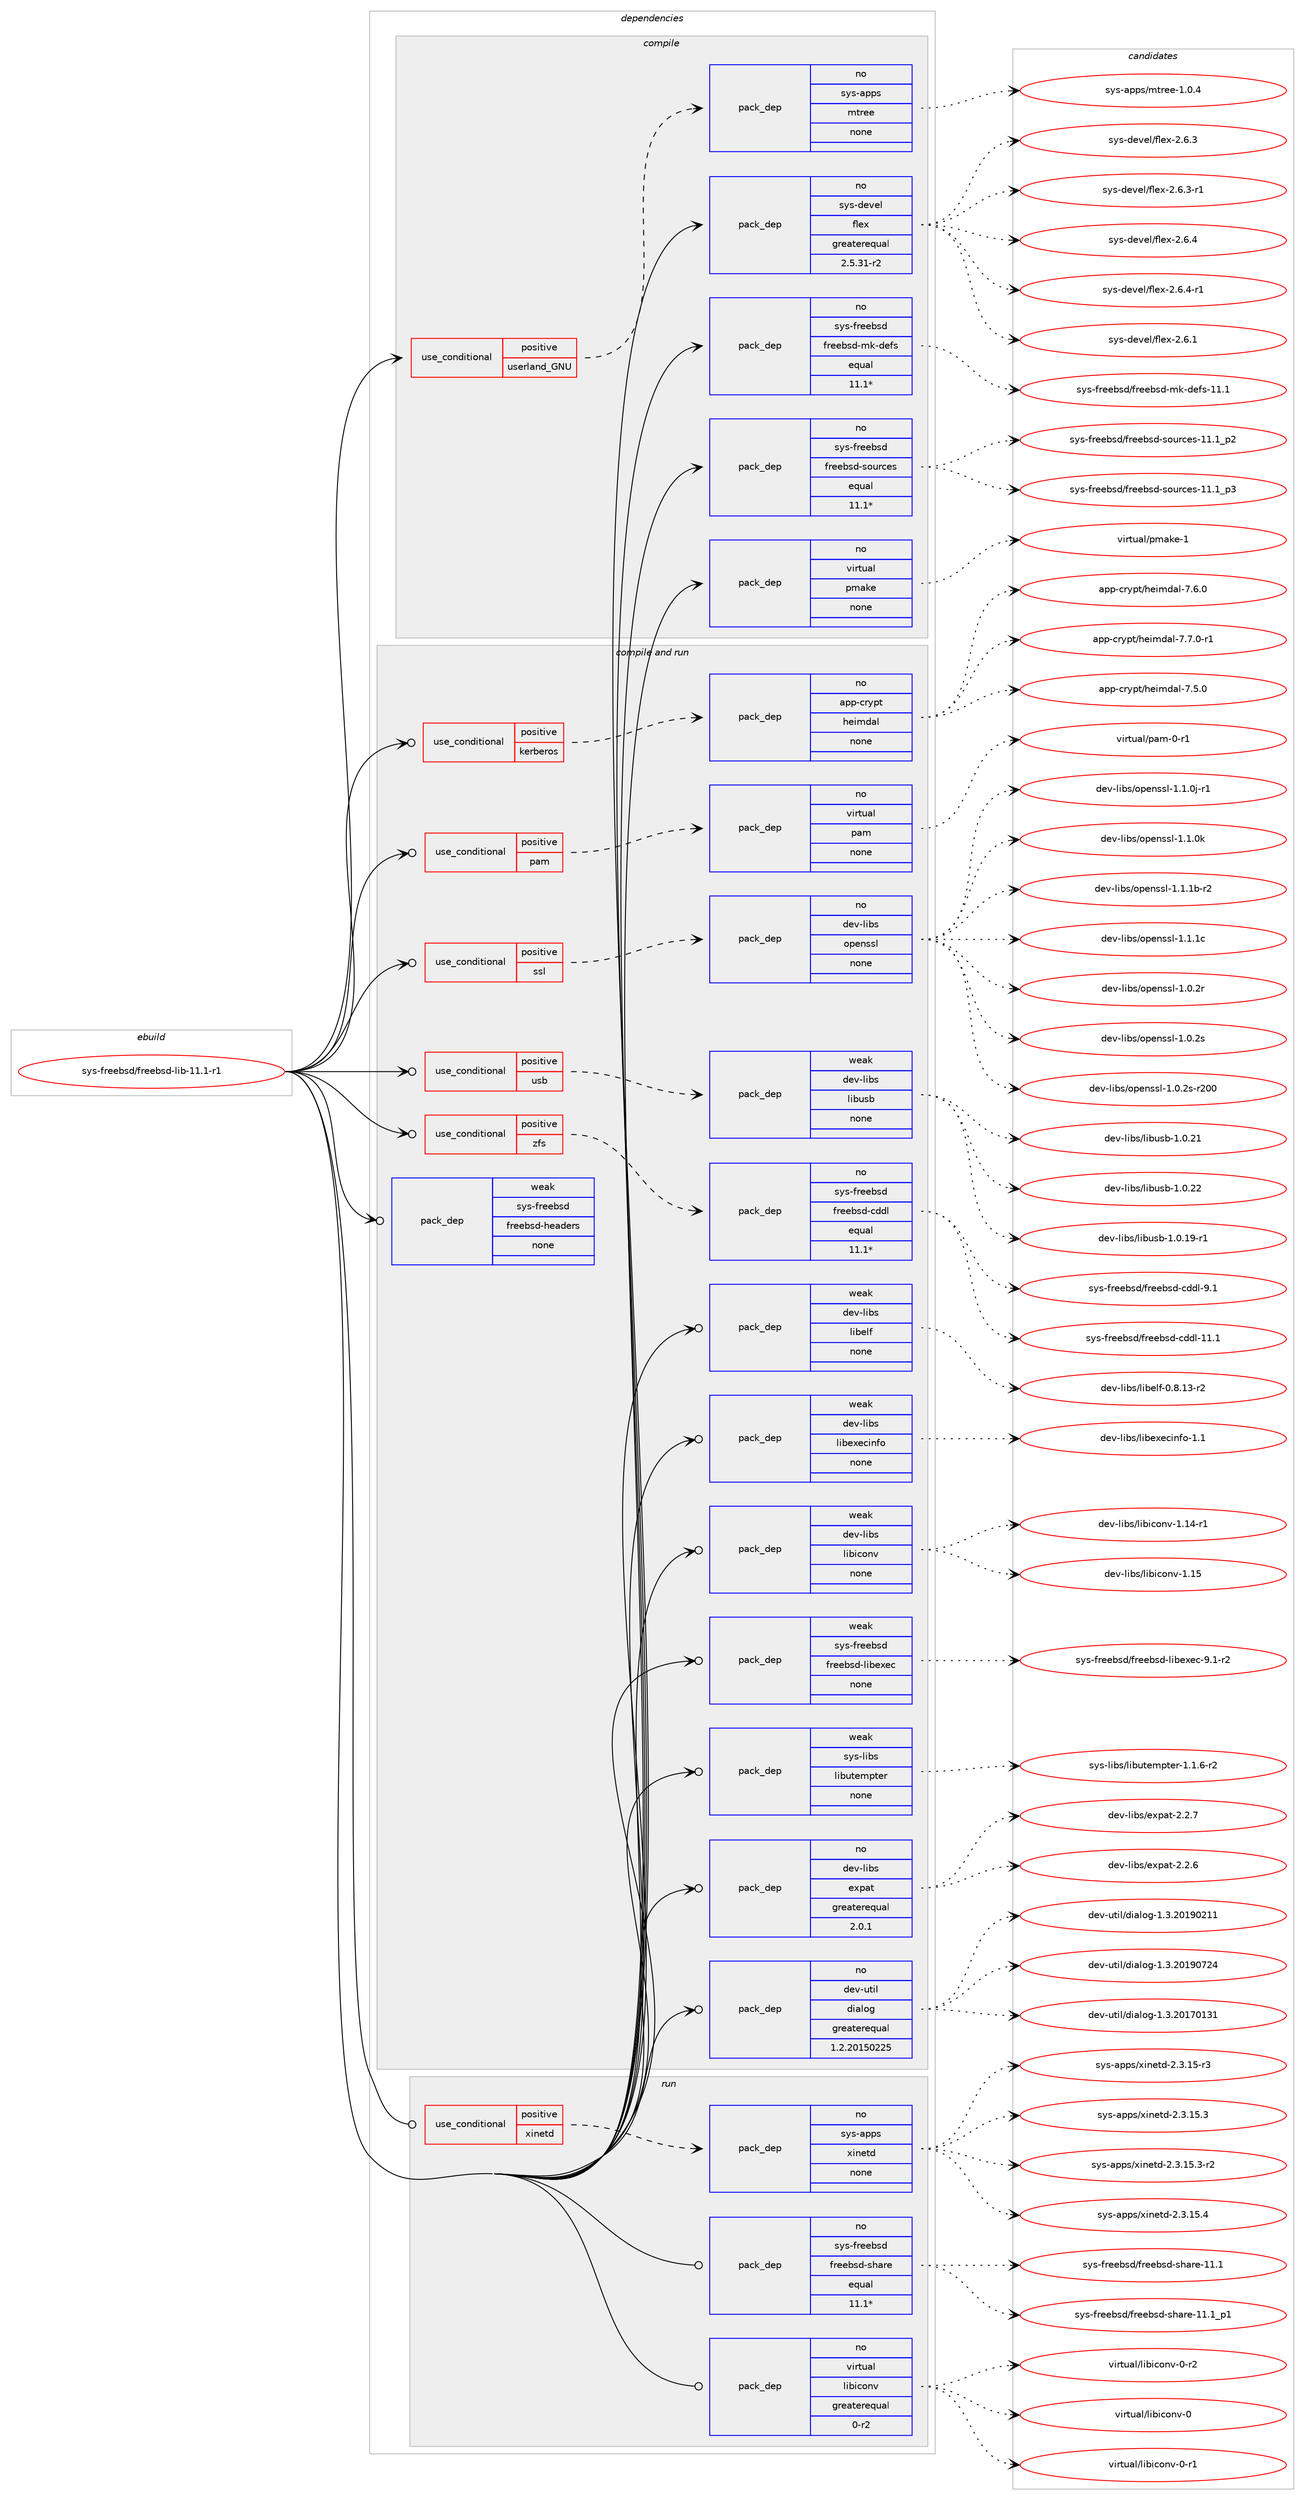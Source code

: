 digraph prolog {

# *************
# Graph options
# *************

newrank=true;
concentrate=true;
compound=true;
graph [rankdir=LR,fontname=Helvetica,fontsize=10,ranksep=1.5];#, ranksep=2.5, nodesep=0.2];
edge  [arrowhead=vee];
node  [fontname=Helvetica,fontsize=10];

# **********
# The ebuild
# **********

subgraph cluster_leftcol {
color=gray;
rank=same;
label=<<i>ebuild</i>>;
id [label="sys-freebsd/freebsd-lib-11.1-r1", color=red, width=4, href="../sys-freebsd/freebsd-lib-11.1-r1.svg"];
}

# ****************
# The dependencies
# ****************

subgraph cluster_midcol {
color=gray;
label=<<i>dependencies</i>>;
subgraph cluster_compile {
fillcolor="#eeeeee";
style=filled;
label=<<i>compile</i>>;
subgraph cond308 {
dependency1209 [label=<<TABLE BORDER="0" CELLBORDER="1" CELLSPACING="0" CELLPADDING="4"><TR><TD ROWSPAN="3" CELLPADDING="10">use_conditional</TD></TR><TR><TD>positive</TD></TR><TR><TD>userland_GNU</TD></TR></TABLE>>, shape=none, color=red];
subgraph pack888 {
dependency1210 [label=<<TABLE BORDER="0" CELLBORDER="1" CELLSPACING="0" CELLPADDING="4" WIDTH="220"><TR><TD ROWSPAN="6" CELLPADDING="30">pack_dep</TD></TR><TR><TD WIDTH="110">no</TD></TR><TR><TD>sys-apps</TD></TR><TR><TD>mtree</TD></TR><TR><TD>none</TD></TR><TR><TD></TD></TR></TABLE>>, shape=none, color=blue];
}
dependency1209:e -> dependency1210:w [weight=20,style="dashed",arrowhead="vee"];
}
id:e -> dependency1209:w [weight=20,style="solid",arrowhead="vee"];
subgraph pack889 {
dependency1211 [label=<<TABLE BORDER="0" CELLBORDER="1" CELLSPACING="0" CELLPADDING="4" WIDTH="220"><TR><TD ROWSPAN="6" CELLPADDING="30">pack_dep</TD></TR><TR><TD WIDTH="110">no</TD></TR><TR><TD>sys-devel</TD></TR><TR><TD>flex</TD></TR><TR><TD>greaterequal</TD></TR><TR><TD>2.5.31-r2</TD></TR></TABLE>>, shape=none, color=blue];
}
id:e -> dependency1211:w [weight=20,style="solid",arrowhead="vee"];
subgraph pack890 {
dependency1212 [label=<<TABLE BORDER="0" CELLBORDER="1" CELLSPACING="0" CELLPADDING="4" WIDTH="220"><TR><TD ROWSPAN="6" CELLPADDING="30">pack_dep</TD></TR><TR><TD WIDTH="110">no</TD></TR><TR><TD>sys-freebsd</TD></TR><TR><TD>freebsd-mk-defs</TD></TR><TR><TD>equal</TD></TR><TR><TD>11.1*</TD></TR></TABLE>>, shape=none, color=blue];
}
id:e -> dependency1212:w [weight=20,style="solid",arrowhead="vee"];
subgraph pack891 {
dependency1213 [label=<<TABLE BORDER="0" CELLBORDER="1" CELLSPACING="0" CELLPADDING="4" WIDTH="220"><TR><TD ROWSPAN="6" CELLPADDING="30">pack_dep</TD></TR><TR><TD WIDTH="110">no</TD></TR><TR><TD>sys-freebsd</TD></TR><TR><TD>freebsd-sources</TD></TR><TR><TD>equal</TD></TR><TR><TD>11.1*</TD></TR></TABLE>>, shape=none, color=blue];
}
id:e -> dependency1213:w [weight=20,style="solid",arrowhead="vee"];
subgraph pack892 {
dependency1214 [label=<<TABLE BORDER="0" CELLBORDER="1" CELLSPACING="0" CELLPADDING="4" WIDTH="220"><TR><TD ROWSPAN="6" CELLPADDING="30">pack_dep</TD></TR><TR><TD WIDTH="110">no</TD></TR><TR><TD>virtual</TD></TR><TR><TD>pmake</TD></TR><TR><TD>none</TD></TR><TR><TD></TD></TR></TABLE>>, shape=none, color=blue];
}
id:e -> dependency1214:w [weight=20,style="solid",arrowhead="vee"];
}
subgraph cluster_compileandrun {
fillcolor="#eeeeee";
style=filled;
label=<<i>compile and run</i>>;
subgraph cond309 {
dependency1215 [label=<<TABLE BORDER="0" CELLBORDER="1" CELLSPACING="0" CELLPADDING="4"><TR><TD ROWSPAN="3" CELLPADDING="10">use_conditional</TD></TR><TR><TD>positive</TD></TR><TR><TD>kerberos</TD></TR></TABLE>>, shape=none, color=red];
subgraph pack893 {
dependency1216 [label=<<TABLE BORDER="0" CELLBORDER="1" CELLSPACING="0" CELLPADDING="4" WIDTH="220"><TR><TD ROWSPAN="6" CELLPADDING="30">pack_dep</TD></TR><TR><TD WIDTH="110">no</TD></TR><TR><TD>app-crypt</TD></TR><TR><TD>heimdal</TD></TR><TR><TD>none</TD></TR><TR><TD></TD></TR></TABLE>>, shape=none, color=blue];
}
dependency1215:e -> dependency1216:w [weight=20,style="dashed",arrowhead="vee"];
}
id:e -> dependency1215:w [weight=20,style="solid",arrowhead="odotvee"];
subgraph cond310 {
dependency1217 [label=<<TABLE BORDER="0" CELLBORDER="1" CELLSPACING="0" CELLPADDING="4"><TR><TD ROWSPAN="3" CELLPADDING="10">use_conditional</TD></TR><TR><TD>positive</TD></TR><TR><TD>pam</TD></TR></TABLE>>, shape=none, color=red];
subgraph pack894 {
dependency1218 [label=<<TABLE BORDER="0" CELLBORDER="1" CELLSPACING="0" CELLPADDING="4" WIDTH="220"><TR><TD ROWSPAN="6" CELLPADDING="30">pack_dep</TD></TR><TR><TD WIDTH="110">no</TD></TR><TR><TD>virtual</TD></TR><TR><TD>pam</TD></TR><TR><TD>none</TD></TR><TR><TD></TD></TR></TABLE>>, shape=none, color=blue];
}
dependency1217:e -> dependency1218:w [weight=20,style="dashed",arrowhead="vee"];
}
id:e -> dependency1217:w [weight=20,style="solid",arrowhead="odotvee"];
subgraph cond311 {
dependency1219 [label=<<TABLE BORDER="0" CELLBORDER="1" CELLSPACING="0" CELLPADDING="4"><TR><TD ROWSPAN="3" CELLPADDING="10">use_conditional</TD></TR><TR><TD>positive</TD></TR><TR><TD>ssl</TD></TR></TABLE>>, shape=none, color=red];
subgraph pack895 {
dependency1220 [label=<<TABLE BORDER="0" CELLBORDER="1" CELLSPACING="0" CELLPADDING="4" WIDTH="220"><TR><TD ROWSPAN="6" CELLPADDING="30">pack_dep</TD></TR><TR><TD WIDTH="110">no</TD></TR><TR><TD>dev-libs</TD></TR><TR><TD>openssl</TD></TR><TR><TD>none</TD></TR><TR><TD></TD></TR></TABLE>>, shape=none, color=blue];
}
dependency1219:e -> dependency1220:w [weight=20,style="dashed",arrowhead="vee"];
}
id:e -> dependency1219:w [weight=20,style="solid",arrowhead="odotvee"];
subgraph cond312 {
dependency1221 [label=<<TABLE BORDER="0" CELLBORDER="1" CELLSPACING="0" CELLPADDING="4"><TR><TD ROWSPAN="3" CELLPADDING="10">use_conditional</TD></TR><TR><TD>positive</TD></TR><TR><TD>usb</TD></TR></TABLE>>, shape=none, color=red];
subgraph pack896 {
dependency1222 [label=<<TABLE BORDER="0" CELLBORDER="1" CELLSPACING="0" CELLPADDING="4" WIDTH="220"><TR><TD ROWSPAN="6" CELLPADDING="30">pack_dep</TD></TR><TR><TD WIDTH="110">weak</TD></TR><TR><TD>dev-libs</TD></TR><TR><TD>libusb</TD></TR><TR><TD>none</TD></TR><TR><TD></TD></TR></TABLE>>, shape=none, color=blue];
}
dependency1221:e -> dependency1222:w [weight=20,style="dashed",arrowhead="vee"];
}
id:e -> dependency1221:w [weight=20,style="solid",arrowhead="odotvee"];
subgraph cond313 {
dependency1223 [label=<<TABLE BORDER="0" CELLBORDER="1" CELLSPACING="0" CELLPADDING="4"><TR><TD ROWSPAN="3" CELLPADDING="10">use_conditional</TD></TR><TR><TD>positive</TD></TR><TR><TD>zfs</TD></TR></TABLE>>, shape=none, color=red];
subgraph pack897 {
dependency1224 [label=<<TABLE BORDER="0" CELLBORDER="1" CELLSPACING="0" CELLPADDING="4" WIDTH="220"><TR><TD ROWSPAN="6" CELLPADDING="30">pack_dep</TD></TR><TR><TD WIDTH="110">no</TD></TR><TR><TD>sys-freebsd</TD></TR><TR><TD>freebsd-cddl</TD></TR><TR><TD>equal</TD></TR><TR><TD>11.1*</TD></TR></TABLE>>, shape=none, color=blue];
}
dependency1223:e -> dependency1224:w [weight=20,style="dashed",arrowhead="vee"];
}
id:e -> dependency1223:w [weight=20,style="solid",arrowhead="odotvee"];
subgraph pack898 {
dependency1225 [label=<<TABLE BORDER="0" CELLBORDER="1" CELLSPACING="0" CELLPADDING="4" WIDTH="220"><TR><TD ROWSPAN="6" CELLPADDING="30">pack_dep</TD></TR><TR><TD WIDTH="110">no</TD></TR><TR><TD>dev-libs</TD></TR><TR><TD>expat</TD></TR><TR><TD>greaterequal</TD></TR><TR><TD>2.0.1</TD></TR></TABLE>>, shape=none, color=blue];
}
id:e -> dependency1225:w [weight=20,style="solid",arrowhead="odotvee"];
subgraph pack899 {
dependency1226 [label=<<TABLE BORDER="0" CELLBORDER="1" CELLSPACING="0" CELLPADDING="4" WIDTH="220"><TR><TD ROWSPAN="6" CELLPADDING="30">pack_dep</TD></TR><TR><TD WIDTH="110">no</TD></TR><TR><TD>dev-util</TD></TR><TR><TD>dialog</TD></TR><TR><TD>greaterequal</TD></TR><TR><TD>1.2.20150225</TD></TR></TABLE>>, shape=none, color=blue];
}
id:e -> dependency1226:w [weight=20,style="solid",arrowhead="odotvee"];
subgraph pack900 {
dependency1227 [label=<<TABLE BORDER="0" CELLBORDER="1" CELLSPACING="0" CELLPADDING="4" WIDTH="220"><TR><TD ROWSPAN="6" CELLPADDING="30">pack_dep</TD></TR><TR><TD WIDTH="110">weak</TD></TR><TR><TD>dev-libs</TD></TR><TR><TD>libelf</TD></TR><TR><TD>none</TD></TR><TR><TD></TD></TR></TABLE>>, shape=none, color=blue];
}
id:e -> dependency1227:w [weight=20,style="solid",arrowhead="odotvee"];
subgraph pack901 {
dependency1228 [label=<<TABLE BORDER="0" CELLBORDER="1" CELLSPACING="0" CELLPADDING="4" WIDTH="220"><TR><TD ROWSPAN="6" CELLPADDING="30">pack_dep</TD></TR><TR><TD WIDTH="110">weak</TD></TR><TR><TD>dev-libs</TD></TR><TR><TD>libexecinfo</TD></TR><TR><TD>none</TD></TR><TR><TD></TD></TR></TABLE>>, shape=none, color=blue];
}
id:e -> dependency1228:w [weight=20,style="solid",arrowhead="odotvee"];
subgraph pack902 {
dependency1229 [label=<<TABLE BORDER="0" CELLBORDER="1" CELLSPACING="0" CELLPADDING="4" WIDTH="220"><TR><TD ROWSPAN="6" CELLPADDING="30">pack_dep</TD></TR><TR><TD WIDTH="110">weak</TD></TR><TR><TD>dev-libs</TD></TR><TR><TD>libiconv</TD></TR><TR><TD>none</TD></TR><TR><TD></TD></TR></TABLE>>, shape=none, color=blue];
}
id:e -> dependency1229:w [weight=20,style="solid",arrowhead="odotvee"];
subgraph pack903 {
dependency1230 [label=<<TABLE BORDER="0" CELLBORDER="1" CELLSPACING="0" CELLPADDING="4" WIDTH="220"><TR><TD ROWSPAN="6" CELLPADDING="30">pack_dep</TD></TR><TR><TD WIDTH="110">weak</TD></TR><TR><TD>sys-freebsd</TD></TR><TR><TD>freebsd-headers</TD></TR><TR><TD>none</TD></TR><TR><TD></TD></TR></TABLE>>, shape=none, color=blue];
}
id:e -> dependency1230:w [weight=20,style="solid",arrowhead="odotvee"];
subgraph pack904 {
dependency1231 [label=<<TABLE BORDER="0" CELLBORDER="1" CELLSPACING="0" CELLPADDING="4" WIDTH="220"><TR><TD ROWSPAN="6" CELLPADDING="30">pack_dep</TD></TR><TR><TD WIDTH="110">weak</TD></TR><TR><TD>sys-freebsd</TD></TR><TR><TD>freebsd-libexec</TD></TR><TR><TD>none</TD></TR><TR><TD></TD></TR></TABLE>>, shape=none, color=blue];
}
id:e -> dependency1231:w [weight=20,style="solid",arrowhead="odotvee"];
subgraph pack905 {
dependency1232 [label=<<TABLE BORDER="0" CELLBORDER="1" CELLSPACING="0" CELLPADDING="4" WIDTH="220"><TR><TD ROWSPAN="6" CELLPADDING="30">pack_dep</TD></TR><TR><TD WIDTH="110">weak</TD></TR><TR><TD>sys-libs</TD></TR><TR><TD>libutempter</TD></TR><TR><TD>none</TD></TR><TR><TD></TD></TR></TABLE>>, shape=none, color=blue];
}
id:e -> dependency1232:w [weight=20,style="solid",arrowhead="odotvee"];
}
subgraph cluster_run {
fillcolor="#eeeeee";
style=filled;
label=<<i>run</i>>;
subgraph cond314 {
dependency1233 [label=<<TABLE BORDER="0" CELLBORDER="1" CELLSPACING="0" CELLPADDING="4"><TR><TD ROWSPAN="3" CELLPADDING="10">use_conditional</TD></TR><TR><TD>positive</TD></TR><TR><TD>xinetd</TD></TR></TABLE>>, shape=none, color=red];
subgraph pack906 {
dependency1234 [label=<<TABLE BORDER="0" CELLBORDER="1" CELLSPACING="0" CELLPADDING="4" WIDTH="220"><TR><TD ROWSPAN="6" CELLPADDING="30">pack_dep</TD></TR><TR><TD WIDTH="110">no</TD></TR><TR><TD>sys-apps</TD></TR><TR><TD>xinetd</TD></TR><TR><TD>none</TD></TR><TR><TD></TD></TR></TABLE>>, shape=none, color=blue];
}
dependency1233:e -> dependency1234:w [weight=20,style="dashed",arrowhead="vee"];
}
id:e -> dependency1233:w [weight=20,style="solid",arrowhead="odot"];
subgraph pack907 {
dependency1235 [label=<<TABLE BORDER="0" CELLBORDER="1" CELLSPACING="0" CELLPADDING="4" WIDTH="220"><TR><TD ROWSPAN="6" CELLPADDING="30">pack_dep</TD></TR><TR><TD WIDTH="110">no</TD></TR><TR><TD>sys-freebsd</TD></TR><TR><TD>freebsd-share</TD></TR><TR><TD>equal</TD></TR><TR><TD>11.1*</TD></TR></TABLE>>, shape=none, color=blue];
}
id:e -> dependency1235:w [weight=20,style="solid",arrowhead="odot"];
subgraph pack908 {
dependency1236 [label=<<TABLE BORDER="0" CELLBORDER="1" CELLSPACING="0" CELLPADDING="4" WIDTH="220"><TR><TD ROWSPAN="6" CELLPADDING="30">pack_dep</TD></TR><TR><TD WIDTH="110">no</TD></TR><TR><TD>virtual</TD></TR><TR><TD>libiconv</TD></TR><TR><TD>greaterequal</TD></TR><TR><TD>0-r2</TD></TR></TABLE>>, shape=none, color=blue];
}
id:e -> dependency1236:w [weight=20,style="solid",arrowhead="odot"];
}
}

# **************
# The candidates
# **************

subgraph cluster_choices {
rank=same;
color=gray;
label=<<i>candidates</i>>;

subgraph choice888 {
color=black;
nodesep=1;
choice115121115459711211211547109116114101101454946484652 [label="sys-apps/mtree-1.0.4", color=red, width=4,href="../sys-apps/mtree-1.0.4.svg"];
dependency1210:e -> choice115121115459711211211547109116114101101454946484652:w [style=dotted,weight="100"];
}
subgraph choice889 {
color=black;
nodesep=1;
choice1151211154510010111810110847102108101120455046544649 [label="sys-devel/flex-2.6.1", color=red, width=4,href="../sys-devel/flex-2.6.1.svg"];
choice1151211154510010111810110847102108101120455046544651 [label="sys-devel/flex-2.6.3", color=red, width=4,href="../sys-devel/flex-2.6.3.svg"];
choice11512111545100101118101108471021081011204550465446514511449 [label="sys-devel/flex-2.6.3-r1", color=red, width=4,href="../sys-devel/flex-2.6.3-r1.svg"];
choice1151211154510010111810110847102108101120455046544652 [label="sys-devel/flex-2.6.4", color=red, width=4,href="../sys-devel/flex-2.6.4.svg"];
choice11512111545100101118101108471021081011204550465446524511449 [label="sys-devel/flex-2.6.4-r1", color=red, width=4,href="../sys-devel/flex-2.6.4-r1.svg"];
dependency1211:e -> choice1151211154510010111810110847102108101120455046544649:w [style=dotted,weight="100"];
dependency1211:e -> choice1151211154510010111810110847102108101120455046544651:w [style=dotted,weight="100"];
dependency1211:e -> choice11512111545100101118101108471021081011204550465446514511449:w [style=dotted,weight="100"];
dependency1211:e -> choice1151211154510010111810110847102108101120455046544652:w [style=dotted,weight="100"];
dependency1211:e -> choice11512111545100101118101108471021081011204550465446524511449:w [style=dotted,weight="100"];
}
subgraph choice890 {
color=black;
nodesep=1;
choice1151211154510211410110198115100471021141011019811510045109107451001011021154549494649 [label="sys-freebsd/freebsd-mk-defs-11.1", color=red, width=4,href="../sys-freebsd/freebsd-mk-defs-11.1.svg"];
dependency1212:e -> choice1151211154510211410110198115100471021141011019811510045109107451001011021154549494649:w [style=dotted,weight="100"];
}
subgraph choice891 {
color=black;
nodesep=1;
choice11512111545102114101101981151004710211410110198115100451151111171149910111545494946499511250 [label="sys-freebsd/freebsd-sources-11.1_p2", color=red, width=4,href="../sys-freebsd/freebsd-sources-11.1_p2.svg"];
choice11512111545102114101101981151004710211410110198115100451151111171149910111545494946499511251 [label="sys-freebsd/freebsd-sources-11.1_p3", color=red, width=4,href="../sys-freebsd/freebsd-sources-11.1_p3.svg"];
dependency1213:e -> choice11512111545102114101101981151004710211410110198115100451151111171149910111545494946499511250:w [style=dotted,weight="100"];
dependency1213:e -> choice11512111545102114101101981151004710211410110198115100451151111171149910111545494946499511251:w [style=dotted,weight="100"];
}
subgraph choice892 {
color=black;
nodesep=1;
choice1181051141161179710847112109971071014549 [label="virtual/pmake-1", color=red, width=4,href="../virtual/pmake-1.svg"];
dependency1214:e -> choice1181051141161179710847112109971071014549:w [style=dotted,weight="100"];
}
subgraph choice893 {
color=black;
nodesep=1;
choice9711211245991141211121164710410110510910097108455546534648 [label="app-crypt/heimdal-7.5.0", color=red, width=4,href="../app-crypt/heimdal-7.5.0.svg"];
choice9711211245991141211121164710410110510910097108455546544648 [label="app-crypt/heimdal-7.6.0", color=red, width=4,href="../app-crypt/heimdal-7.6.0.svg"];
choice97112112459911412111211647104101105109100971084555465546484511449 [label="app-crypt/heimdal-7.7.0-r1", color=red, width=4,href="../app-crypt/heimdal-7.7.0-r1.svg"];
dependency1216:e -> choice9711211245991141211121164710410110510910097108455546534648:w [style=dotted,weight="100"];
dependency1216:e -> choice9711211245991141211121164710410110510910097108455546544648:w [style=dotted,weight="100"];
dependency1216:e -> choice97112112459911412111211647104101105109100971084555465546484511449:w [style=dotted,weight="100"];
}
subgraph choice894 {
color=black;
nodesep=1;
choice11810511411611797108471129710945484511449 [label="virtual/pam-0-r1", color=red, width=4,href="../virtual/pam-0-r1.svg"];
dependency1218:e -> choice11810511411611797108471129710945484511449:w [style=dotted,weight="100"];
}
subgraph choice895 {
color=black;
nodesep=1;
choice100101118451081059811547111112101110115115108454946484650114 [label="dev-libs/openssl-1.0.2r", color=red, width=4,href="../dev-libs/openssl-1.0.2r.svg"];
choice100101118451081059811547111112101110115115108454946484650115 [label="dev-libs/openssl-1.0.2s", color=red, width=4,href="../dev-libs/openssl-1.0.2s.svg"];
choice10010111845108105981154711111210111011511510845494648465011545114504848 [label="dev-libs/openssl-1.0.2s-r200", color=red, width=4,href="../dev-libs/openssl-1.0.2s-r200.svg"];
choice1001011184510810598115471111121011101151151084549464946481064511449 [label="dev-libs/openssl-1.1.0j-r1", color=red, width=4,href="../dev-libs/openssl-1.1.0j-r1.svg"];
choice100101118451081059811547111112101110115115108454946494648107 [label="dev-libs/openssl-1.1.0k", color=red, width=4,href="../dev-libs/openssl-1.1.0k.svg"];
choice100101118451081059811547111112101110115115108454946494649984511450 [label="dev-libs/openssl-1.1.1b-r2", color=red, width=4,href="../dev-libs/openssl-1.1.1b-r2.svg"];
choice10010111845108105981154711111210111011511510845494649464999 [label="dev-libs/openssl-1.1.1c", color=red, width=4,href="../dev-libs/openssl-1.1.1c.svg"];
dependency1220:e -> choice100101118451081059811547111112101110115115108454946484650114:w [style=dotted,weight="100"];
dependency1220:e -> choice100101118451081059811547111112101110115115108454946484650115:w [style=dotted,weight="100"];
dependency1220:e -> choice10010111845108105981154711111210111011511510845494648465011545114504848:w [style=dotted,weight="100"];
dependency1220:e -> choice1001011184510810598115471111121011101151151084549464946481064511449:w [style=dotted,weight="100"];
dependency1220:e -> choice100101118451081059811547111112101110115115108454946494648107:w [style=dotted,weight="100"];
dependency1220:e -> choice100101118451081059811547111112101110115115108454946494649984511450:w [style=dotted,weight="100"];
dependency1220:e -> choice10010111845108105981154711111210111011511510845494649464999:w [style=dotted,weight="100"];
}
subgraph choice896 {
color=black;
nodesep=1;
choice1001011184510810598115471081059811711598454946484649574511449 [label="dev-libs/libusb-1.0.19-r1", color=red, width=4,href="../dev-libs/libusb-1.0.19-r1.svg"];
choice100101118451081059811547108105981171159845494648465049 [label="dev-libs/libusb-1.0.21", color=red, width=4,href="../dev-libs/libusb-1.0.21.svg"];
choice100101118451081059811547108105981171159845494648465050 [label="dev-libs/libusb-1.0.22", color=red, width=4,href="../dev-libs/libusb-1.0.22.svg"];
dependency1222:e -> choice1001011184510810598115471081059811711598454946484649574511449:w [style=dotted,weight="100"];
dependency1222:e -> choice100101118451081059811547108105981171159845494648465049:w [style=dotted,weight="100"];
dependency1222:e -> choice100101118451081059811547108105981171159845494648465050:w [style=dotted,weight="100"];
}
subgraph choice897 {
color=black;
nodesep=1;
choice1151211154510211410110198115100471021141011019811510045991001001084549494649 [label="sys-freebsd/freebsd-cddl-11.1", color=red, width=4,href="../sys-freebsd/freebsd-cddl-11.1.svg"];
choice11512111545102114101101981151004710211410110198115100459910010010845574649 [label="sys-freebsd/freebsd-cddl-9.1", color=red, width=4,href="../sys-freebsd/freebsd-cddl-9.1.svg"];
dependency1224:e -> choice1151211154510211410110198115100471021141011019811510045991001001084549494649:w [style=dotted,weight="100"];
dependency1224:e -> choice11512111545102114101101981151004710211410110198115100459910010010845574649:w [style=dotted,weight="100"];
}
subgraph choice898 {
color=black;
nodesep=1;
choice10010111845108105981154710112011297116455046504654 [label="dev-libs/expat-2.2.6", color=red, width=4,href="../dev-libs/expat-2.2.6.svg"];
choice10010111845108105981154710112011297116455046504655 [label="dev-libs/expat-2.2.7", color=red, width=4,href="../dev-libs/expat-2.2.7.svg"];
dependency1225:e -> choice10010111845108105981154710112011297116455046504654:w [style=dotted,weight="100"];
dependency1225:e -> choice10010111845108105981154710112011297116455046504655:w [style=dotted,weight="100"];
}
subgraph choice899 {
color=black;
nodesep=1;
choice10010111845117116105108471001059710811110345494651465048495548495149 [label="dev-util/dialog-1.3.20170131", color=red, width=4,href="../dev-util/dialog-1.3.20170131.svg"];
choice10010111845117116105108471001059710811110345494651465048495748504949 [label="dev-util/dialog-1.3.20190211", color=red, width=4,href="../dev-util/dialog-1.3.20190211.svg"];
choice10010111845117116105108471001059710811110345494651465048495748555052 [label="dev-util/dialog-1.3.20190724", color=red, width=4,href="../dev-util/dialog-1.3.20190724.svg"];
dependency1226:e -> choice10010111845117116105108471001059710811110345494651465048495548495149:w [style=dotted,weight="100"];
dependency1226:e -> choice10010111845117116105108471001059710811110345494651465048495748504949:w [style=dotted,weight="100"];
dependency1226:e -> choice10010111845117116105108471001059710811110345494651465048495748555052:w [style=dotted,weight="100"];
}
subgraph choice900 {
color=black;
nodesep=1;
choice10010111845108105981154710810598101108102454846564649514511450 [label="dev-libs/libelf-0.8.13-r2", color=red, width=4,href="../dev-libs/libelf-0.8.13-r2.svg"];
dependency1227:e -> choice10010111845108105981154710810598101108102454846564649514511450:w [style=dotted,weight="100"];
}
subgraph choice901 {
color=black;
nodesep=1;
choice100101118451081059811547108105981011201019910511010211145494649 [label="dev-libs/libexecinfo-1.1", color=red, width=4,href="../dev-libs/libexecinfo-1.1.svg"];
dependency1228:e -> choice100101118451081059811547108105981011201019910511010211145494649:w [style=dotted,weight="100"];
}
subgraph choice902 {
color=black;
nodesep=1;
choice100101118451081059811547108105981059911111011845494649524511449 [label="dev-libs/libiconv-1.14-r1", color=red, width=4,href="../dev-libs/libiconv-1.14-r1.svg"];
choice10010111845108105981154710810598105991111101184549464953 [label="dev-libs/libiconv-1.15", color=red, width=4,href="../dev-libs/libiconv-1.15.svg"];
dependency1229:e -> choice100101118451081059811547108105981059911111011845494649524511449:w [style=dotted,weight="100"];
dependency1229:e -> choice10010111845108105981154710810598105991111101184549464953:w [style=dotted,weight="100"];
}
subgraph choice903 {
color=black;
nodesep=1;
}
subgraph choice904 {
color=black;
nodesep=1;
choice11512111545102114101101981151004710211410110198115100451081059810112010199455746494511450 [label="sys-freebsd/freebsd-libexec-9.1-r2", color=red, width=4,href="../sys-freebsd/freebsd-libexec-9.1-r2.svg"];
dependency1231:e -> choice11512111545102114101101981151004710211410110198115100451081059810112010199455746494511450:w [style=dotted,weight="100"];
}
subgraph choice905 {
color=black;
nodesep=1;
choice115121115451081059811547108105981171161011091121161011144549464946544511450 [label="sys-libs/libutempter-1.1.6-r2", color=red, width=4,href="../sys-libs/libutempter-1.1.6-r2.svg"];
dependency1232:e -> choice115121115451081059811547108105981171161011091121161011144549464946544511450:w [style=dotted,weight="100"];
}
subgraph choice906 {
color=black;
nodesep=1;
choice115121115459711211211547120105110101116100455046514649534511451 [label="sys-apps/xinetd-2.3.15-r3", color=red, width=4,href="../sys-apps/xinetd-2.3.15-r3.svg"];
choice115121115459711211211547120105110101116100455046514649534651 [label="sys-apps/xinetd-2.3.15.3", color=red, width=4,href="../sys-apps/xinetd-2.3.15.3.svg"];
choice1151211154597112112115471201051101011161004550465146495346514511450 [label="sys-apps/xinetd-2.3.15.3-r2", color=red, width=4,href="../sys-apps/xinetd-2.3.15.3-r2.svg"];
choice115121115459711211211547120105110101116100455046514649534652 [label="sys-apps/xinetd-2.3.15.4", color=red, width=4,href="../sys-apps/xinetd-2.3.15.4.svg"];
dependency1234:e -> choice115121115459711211211547120105110101116100455046514649534511451:w [style=dotted,weight="100"];
dependency1234:e -> choice115121115459711211211547120105110101116100455046514649534651:w [style=dotted,weight="100"];
dependency1234:e -> choice1151211154597112112115471201051101011161004550465146495346514511450:w [style=dotted,weight="100"];
dependency1234:e -> choice115121115459711211211547120105110101116100455046514649534652:w [style=dotted,weight="100"];
}
subgraph choice907 {
color=black;
nodesep=1;
choice1151211154510211410110198115100471021141011019811510045115104971141014549494649 [label="sys-freebsd/freebsd-share-11.1", color=red, width=4,href="../sys-freebsd/freebsd-share-11.1.svg"];
choice11512111545102114101101981151004710211410110198115100451151049711410145494946499511249 [label="sys-freebsd/freebsd-share-11.1_p1", color=red, width=4,href="../sys-freebsd/freebsd-share-11.1_p1.svg"];
dependency1235:e -> choice1151211154510211410110198115100471021141011019811510045115104971141014549494649:w [style=dotted,weight="100"];
dependency1235:e -> choice11512111545102114101101981151004710211410110198115100451151049711410145494946499511249:w [style=dotted,weight="100"];
}
subgraph choice908 {
color=black;
nodesep=1;
choice118105114116117971084710810598105991111101184548 [label="virtual/libiconv-0", color=red, width=4,href="../virtual/libiconv-0.svg"];
choice1181051141161179710847108105981059911111011845484511449 [label="virtual/libiconv-0-r1", color=red, width=4,href="../virtual/libiconv-0-r1.svg"];
choice1181051141161179710847108105981059911111011845484511450 [label="virtual/libiconv-0-r2", color=red, width=4,href="../virtual/libiconv-0-r2.svg"];
dependency1236:e -> choice118105114116117971084710810598105991111101184548:w [style=dotted,weight="100"];
dependency1236:e -> choice1181051141161179710847108105981059911111011845484511449:w [style=dotted,weight="100"];
dependency1236:e -> choice1181051141161179710847108105981059911111011845484511450:w [style=dotted,weight="100"];
}
}

}
